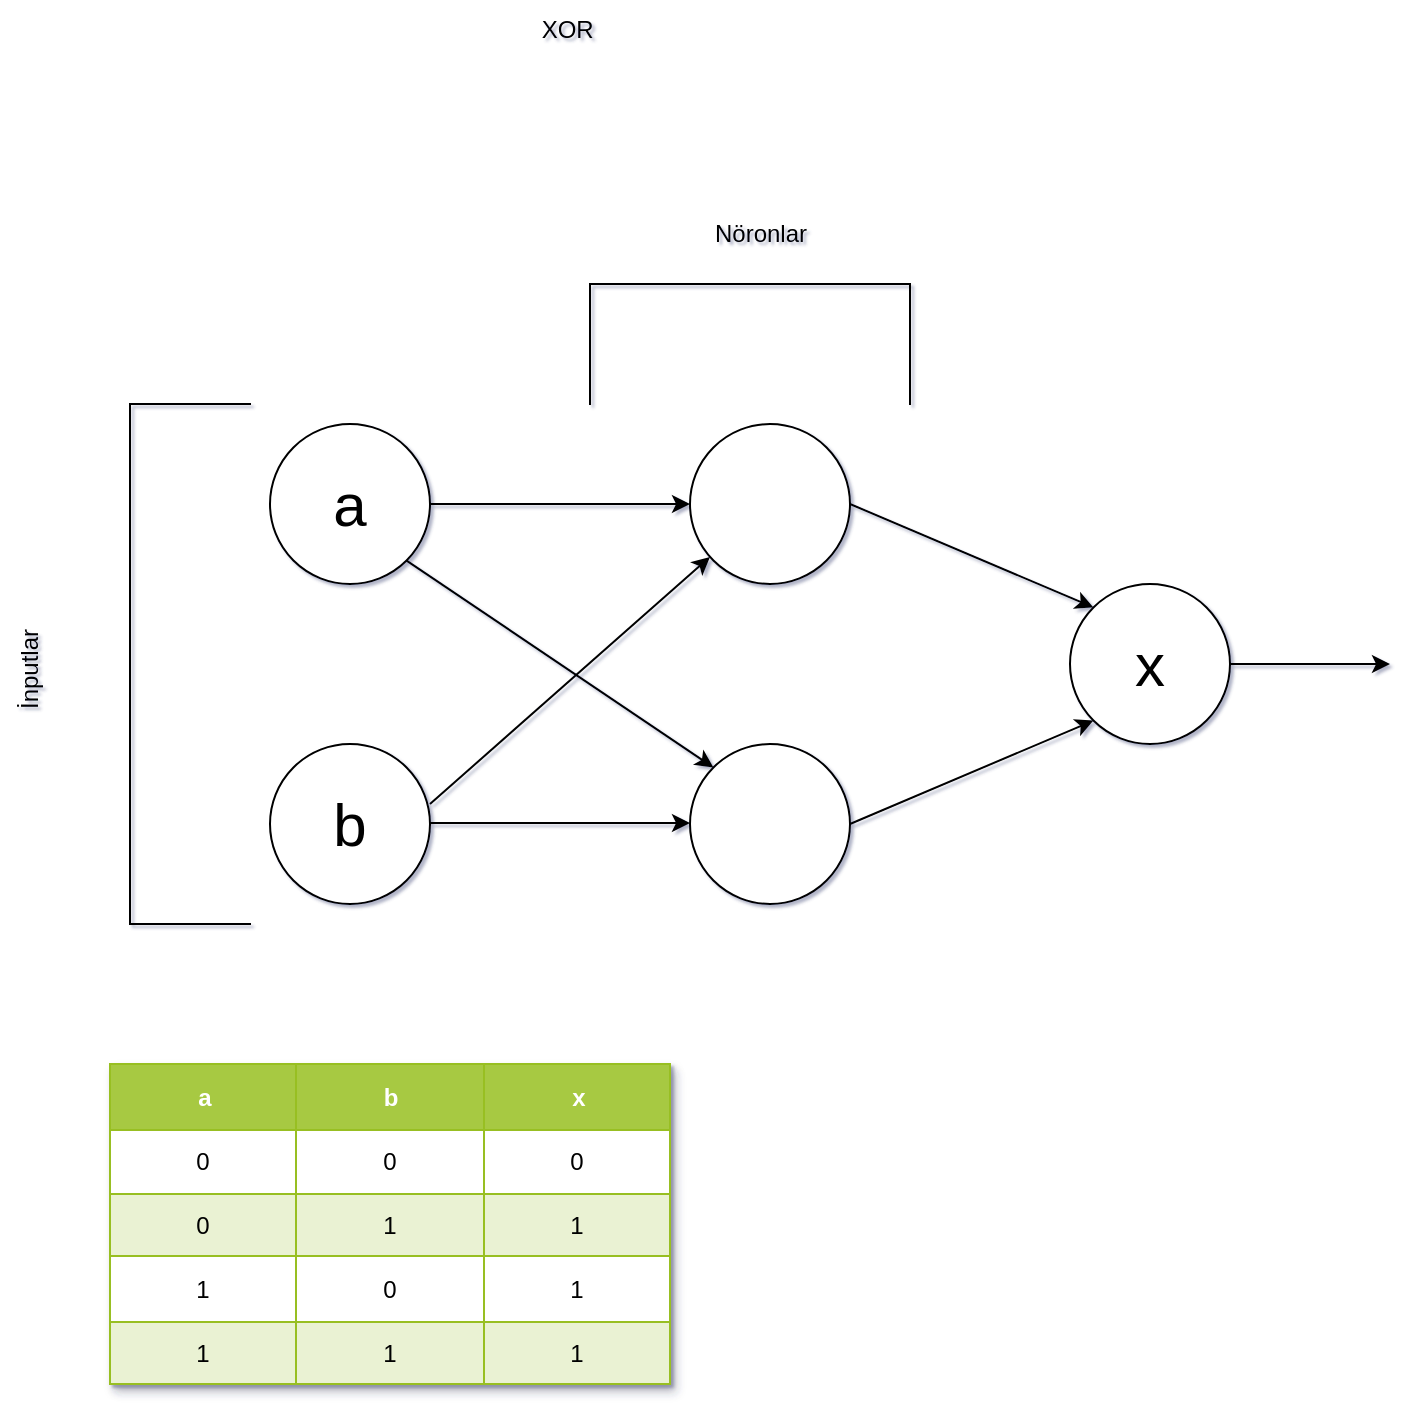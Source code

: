 <mxfile version="22.1.3" type="github">
  <diagram name="Sayfa -1" id="auFZUkZIWKDYyDoVKQ4M">
    <mxGraphModel dx="1434" dy="772" grid="1" gridSize="10" guides="1" tooltips="1" connect="1" arrows="1" fold="1" page="1" pageScale="1" pageWidth="827" pageHeight="1169" background="#ffffff" math="0" shadow="1">
      <root>
        <mxCell id="0" />
        <mxCell id="1" parent="0" />
        <mxCell id="tZFyVeMuzES1ihXkDjxQ-1" value="&lt;font style=&quot;font-size: 30px;&quot;&gt;a&lt;/font&gt;" style="ellipse;whiteSpace=wrap;html=1;aspect=fixed;" vertex="1" parent="1">
          <mxGeometry x="160" y="320" width="80" height="80" as="geometry" />
        </mxCell>
        <mxCell id="tZFyVeMuzES1ihXkDjxQ-2" value="&lt;font style=&quot;font-size: 30px;&quot;&gt;b&lt;/font&gt;" style="ellipse;whiteSpace=wrap;html=1;aspect=fixed;" vertex="1" parent="1">
          <mxGeometry x="160" y="480" width="80" height="80" as="geometry" />
        </mxCell>
        <mxCell id="tZFyVeMuzES1ihXkDjxQ-3" value="" style="ellipse;whiteSpace=wrap;html=1;aspect=fixed;" vertex="1" parent="1">
          <mxGeometry x="370" y="320" width="80" height="80" as="geometry" />
        </mxCell>
        <mxCell id="tZFyVeMuzES1ihXkDjxQ-4" value="" style="ellipse;whiteSpace=wrap;html=1;aspect=fixed;" vertex="1" parent="1">
          <mxGeometry x="370" y="480" width="80" height="80" as="geometry" />
        </mxCell>
        <mxCell id="tZFyVeMuzES1ihXkDjxQ-6" value="&lt;font style=&quot;font-size: 30px;&quot;&gt;x&lt;/font&gt;" style="ellipse;whiteSpace=wrap;html=1;aspect=fixed;" vertex="1" parent="1">
          <mxGeometry x="560" y="400" width="80" height="80" as="geometry" />
        </mxCell>
        <mxCell id="tZFyVeMuzES1ihXkDjxQ-7" value="" style="endArrow=classic;html=1;rounded=0;entryX=0;entryY=0.5;entryDx=0;entryDy=0;" edge="1" parent="1" target="tZFyVeMuzES1ihXkDjxQ-3">
          <mxGeometry width="50" height="50" relative="1" as="geometry">
            <mxPoint x="240" y="360" as="sourcePoint" />
            <mxPoint x="290" y="310" as="targetPoint" />
          </mxGeometry>
        </mxCell>
        <mxCell id="tZFyVeMuzES1ihXkDjxQ-8" value="" style="endArrow=classic;html=1;rounded=0;entryX=0;entryY=0.5;entryDx=0;entryDy=0;" edge="1" parent="1">
          <mxGeometry width="50" height="50" relative="1" as="geometry">
            <mxPoint x="240" y="519.5" as="sourcePoint" />
            <mxPoint x="370" y="519.5" as="targetPoint" />
          </mxGeometry>
        </mxCell>
        <mxCell id="tZFyVeMuzES1ihXkDjxQ-9" value="" style="endArrow=classic;html=1;rounded=0;entryX=0;entryY=0;entryDx=0;entryDy=0;" edge="1" parent="1" target="tZFyVeMuzES1ihXkDjxQ-6">
          <mxGeometry width="50" height="50" relative="1" as="geometry">
            <mxPoint x="450" y="360" as="sourcePoint" />
            <mxPoint x="500" y="310" as="targetPoint" />
          </mxGeometry>
        </mxCell>
        <mxCell id="tZFyVeMuzES1ihXkDjxQ-10" value="" style="endArrow=classic;html=1;rounded=0;entryX=0;entryY=1;entryDx=0;entryDy=0;" edge="1" parent="1" target="tZFyVeMuzES1ihXkDjxQ-6">
          <mxGeometry width="50" height="50" relative="1" as="geometry">
            <mxPoint x="450" y="520" as="sourcePoint" />
            <mxPoint x="500" y="470" as="targetPoint" />
          </mxGeometry>
        </mxCell>
        <mxCell id="tZFyVeMuzES1ihXkDjxQ-11" value="" style="endArrow=classic;html=1;rounded=0;" edge="1" parent="1" target="tZFyVeMuzES1ihXkDjxQ-3">
          <mxGeometry width="50" height="50" relative="1" as="geometry">
            <mxPoint x="240" y="510" as="sourcePoint" />
            <mxPoint x="290" y="460" as="targetPoint" />
          </mxGeometry>
        </mxCell>
        <mxCell id="tZFyVeMuzES1ihXkDjxQ-12" value="" style="endArrow=classic;html=1;rounded=0;entryX=0;entryY=0;entryDx=0;entryDy=0;exitX=1;exitY=1;exitDx=0;exitDy=0;" edge="1" parent="1" source="tZFyVeMuzES1ihXkDjxQ-1" target="tZFyVeMuzES1ihXkDjxQ-4">
          <mxGeometry width="50" height="50" relative="1" as="geometry">
            <mxPoint x="230" y="400" as="sourcePoint" />
            <mxPoint x="280" y="350" as="targetPoint" />
          </mxGeometry>
        </mxCell>
        <mxCell id="tZFyVeMuzES1ihXkDjxQ-13" value="" style="endArrow=classic;html=1;rounded=0;" edge="1" parent="1">
          <mxGeometry width="50" height="50" relative="1" as="geometry">
            <mxPoint x="640" y="440" as="sourcePoint" />
            <mxPoint x="720" y="440" as="targetPoint" />
          </mxGeometry>
        </mxCell>
        <mxCell id="tZFyVeMuzES1ihXkDjxQ-14" value="Assets" style="childLayout=tableLayout;recursiveResize=0;strokeColor=#98bf21;fillColor=#A7C942;shadow=1;" vertex="1" parent="1">
          <mxGeometry x="80" y="640" width="280" height="160" as="geometry" />
        </mxCell>
        <mxCell id="tZFyVeMuzES1ihXkDjxQ-15" style="shape=tableRow;horizontal=0;startSize=0;swimlaneHead=0;swimlaneBody=0;top=0;left=0;bottom=0;right=0;dropTarget=0;collapsible=0;recursiveResize=0;expand=0;fontStyle=0;strokeColor=inherit;fillColor=#ffffff;" vertex="1" parent="tZFyVeMuzES1ihXkDjxQ-14">
          <mxGeometry width="280" height="33" as="geometry" />
        </mxCell>
        <mxCell id="tZFyVeMuzES1ihXkDjxQ-16" value="a" style="connectable=0;recursiveResize=0;strokeColor=inherit;fillColor=#A7C942;align=center;fontStyle=1;fontColor=#FFFFFF;html=1;" vertex="1" parent="tZFyVeMuzES1ihXkDjxQ-15">
          <mxGeometry width="93" height="33" as="geometry">
            <mxRectangle width="93" height="33" as="alternateBounds" />
          </mxGeometry>
        </mxCell>
        <mxCell id="tZFyVeMuzES1ihXkDjxQ-17" value="b" style="connectable=0;recursiveResize=0;strokeColor=inherit;fillColor=#A7C942;align=center;fontStyle=1;fontColor=#FFFFFF;html=1;" vertex="1" parent="tZFyVeMuzES1ihXkDjxQ-15">
          <mxGeometry x="93" width="94" height="33" as="geometry">
            <mxRectangle width="94" height="33" as="alternateBounds" />
          </mxGeometry>
        </mxCell>
        <mxCell id="tZFyVeMuzES1ihXkDjxQ-18" value="x" style="connectable=0;recursiveResize=0;strokeColor=inherit;fillColor=#A7C942;align=center;fontStyle=1;fontColor=#FFFFFF;html=1;" vertex="1" parent="tZFyVeMuzES1ihXkDjxQ-15">
          <mxGeometry x="187" width="93" height="33" as="geometry">
            <mxRectangle width="93" height="33" as="alternateBounds" />
          </mxGeometry>
        </mxCell>
        <mxCell id="tZFyVeMuzES1ihXkDjxQ-19" value="" style="shape=tableRow;horizontal=0;startSize=0;swimlaneHead=0;swimlaneBody=0;top=0;left=0;bottom=0;right=0;dropTarget=0;collapsible=0;recursiveResize=0;expand=0;fontStyle=0;strokeColor=inherit;fillColor=#ffffff;" vertex="1" parent="tZFyVeMuzES1ihXkDjxQ-14">
          <mxGeometry y="33" width="280" height="32" as="geometry" />
        </mxCell>
        <mxCell id="tZFyVeMuzES1ihXkDjxQ-20" value="0" style="connectable=0;recursiveResize=0;strokeColor=inherit;fillColor=inherit;align=center;whiteSpace=wrap;html=1;" vertex="1" parent="tZFyVeMuzES1ihXkDjxQ-19">
          <mxGeometry width="93" height="32" as="geometry">
            <mxRectangle width="93" height="32" as="alternateBounds" />
          </mxGeometry>
        </mxCell>
        <mxCell id="tZFyVeMuzES1ihXkDjxQ-21" value="0" style="connectable=0;recursiveResize=0;strokeColor=inherit;fillColor=inherit;align=center;whiteSpace=wrap;html=1;" vertex="1" parent="tZFyVeMuzES1ihXkDjxQ-19">
          <mxGeometry x="93" width="94" height="32" as="geometry">
            <mxRectangle width="94" height="32" as="alternateBounds" />
          </mxGeometry>
        </mxCell>
        <mxCell id="tZFyVeMuzES1ihXkDjxQ-22" value="0" style="connectable=0;recursiveResize=0;strokeColor=inherit;fillColor=inherit;align=center;whiteSpace=wrap;html=1;" vertex="1" parent="tZFyVeMuzES1ihXkDjxQ-19">
          <mxGeometry x="187" width="93" height="32" as="geometry">
            <mxRectangle width="93" height="32" as="alternateBounds" />
          </mxGeometry>
        </mxCell>
        <mxCell id="tZFyVeMuzES1ihXkDjxQ-23" value="" style="shape=tableRow;horizontal=0;startSize=0;swimlaneHead=0;swimlaneBody=0;top=0;left=0;bottom=0;right=0;dropTarget=0;collapsible=0;recursiveResize=0;expand=0;fontStyle=1;strokeColor=inherit;fillColor=#EAF2D3;" vertex="1" parent="tZFyVeMuzES1ihXkDjxQ-14">
          <mxGeometry y="65" width="280" height="31" as="geometry" />
        </mxCell>
        <mxCell id="tZFyVeMuzES1ihXkDjxQ-24" value="0" style="connectable=0;recursiveResize=0;strokeColor=inherit;fillColor=inherit;whiteSpace=wrap;html=1;" vertex="1" parent="tZFyVeMuzES1ihXkDjxQ-23">
          <mxGeometry width="93" height="31" as="geometry">
            <mxRectangle width="93" height="31" as="alternateBounds" />
          </mxGeometry>
        </mxCell>
        <mxCell id="tZFyVeMuzES1ihXkDjxQ-25" value="1" style="connectable=0;recursiveResize=0;strokeColor=inherit;fillColor=inherit;whiteSpace=wrap;html=1;" vertex="1" parent="tZFyVeMuzES1ihXkDjxQ-23">
          <mxGeometry x="93" width="94" height="31" as="geometry">
            <mxRectangle width="94" height="31" as="alternateBounds" />
          </mxGeometry>
        </mxCell>
        <mxCell id="tZFyVeMuzES1ihXkDjxQ-26" value="1" style="connectable=0;recursiveResize=0;strokeColor=inherit;fillColor=inherit;whiteSpace=wrap;html=1;" vertex="1" parent="tZFyVeMuzES1ihXkDjxQ-23">
          <mxGeometry x="187" width="93" height="31" as="geometry">
            <mxRectangle width="93" height="31" as="alternateBounds" />
          </mxGeometry>
        </mxCell>
        <mxCell id="tZFyVeMuzES1ihXkDjxQ-27" value="" style="shape=tableRow;horizontal=0;startSize=0;swimlaneHead=0;swimlaneBody=0;top=0;left=0;bottom=0;right=0;dropTarget=0;collapsible=0;recursiveResize=0;expand=0;fontStyle=0;strokeColor=inherit;fillColor=#ffffff;" vertex="1" parent="tZFyVeMuzES1ihXkDjxQ-14">
          <mxGeometry y="96" width="280" height="33" as="geometry" />
        </mxCell>
        <mxCell id="tZFyVeMuzES1ihXkDjxQ-28" value="1" style="connectable=0;recursiveResize=0;strokeColor=inherit;fillColor=inherit;fontStyle=0;align=center;whiteSpace=wrap;html=1;" vertex="1" parent="tZFyVeMuzES1ihXkDjxQ-27">
          <mxGeometry width="93" height="33" as="geometry">
            <mxRectangle width="93" height="33" as="alternateBounds" />
          </mxGeometry>
        </mxCell>
        <mxCell id="tZFyVeMuzES1ihXkDjxQ-29" value="0" style="connectable=0;recursiveResize=0;strokeColor=inherit;fillColor=inherit;fontStyle=0;align=center;whiteSpace=wrap;html=1;" vertex="1" parent="tZFyVeMuzES1ihXkDjxQ-27">
          <mxGeometry x="93" width="94" height="33" as="geometry">
            <mxRectangle width="94" height="33" as="alternateBounds" />
          </mxGeometry>
        </mxCell>
        <mxCell id="tZFyVeMuzES1ihXkDjxQ-30" value="1" style="connectable=0;recursiveResize=0;strokeColor=inherit;fillColor=inherit;fontStyle=0;align=center;whiteSpace=wrap;html=1;" vertex="1" parent="tZFyVeMuzES1ihXkDjxQ-27">
          <mxGeometry x="187" width="93" height="33" as="geometry">
            <mxRectangle width="93" height="33" as="alternateBounds" />
          </mxGeometry>
        </mxCell>
        <mxCell id="tZFyVeMuzES1ihXkDjxQ-31" value="" style="shape=tableRow;horizontal=0;startSize=0;swimlaneHead=0;swimlaneBody=0;top=0;left=0;bottom=0;right=0;dropTarget=0;collapsible=0;recursiveResize=0;expand=0;fontStyle=1;strokeColor=inherit;fillColor=#EAF2D3;" vertex="1" parent="tZFyVeMuzES1ihXkDjxQ-14">
          <mxGeometry y="129" width="280" height="31" as="geometry" />
        </mxCell>
        <mxCell id="tZFyVeMuzES1ihXkDjxQ-32" value="1" style="connectable=0;recursiveResize=0;strokeColor=inherit;fillColor=inherit;whiteSpace=wrap;html=1;" vertex="1" parent="tZFyVeMuzES1ihXkDjxQ-31">
          <mxGeometry width="93" height="31" as="geometry">
            <mxRectangle width="93" height="31" as="alternateBounds" />
          </mxGeometry>
        </mxCell>
        <mxCell id="tZFyVeMuzES1ihXkDjxQ-33" value="1" style="connectable=0;recursiveResize=0;strokeColor=inherit;fillColor=inherit;whiteSpace=wrap;html=1;" vertex="1" parent="tZFyVeMuzES1ihXkDjxQ-31">
          <mxGeometry x="93" width="94" height="31" as="geometry">
            <mxRectangle width="94" height="31" as="alternateBounds" />
          </mxGeometry>
        </mxCell>
        <mxCell id="tZFyVeMuzES1ihXkDjxQ-34" value="1" style="connectable=0;recursiveResize=0;strokeColor=inherit;fillColor=inherit;whiteSpace=wrap;html=1;" vertex="1" parent="tZFyVeMuzES1ihXkDjxQ-31">
          <mxGeometry x="187" width="93" height="31" as="geometry">
            <mxRectangle width="93" height="31" as="alternateBounds" />
          </mxGeometry>
        </mxCell>
        <mxCell id="tZFyVeMuzES1ihXkDjxQ-35" value="XOR&amp;nbsp;" style="text;html=1;align=center;verticalAlign=middle;resizable=0;points=[];autosize=1;strokeColor=none;fillColor=none;" vertex="1" parent="1">
          <mxGeometry x="285" y="108" width="50" height="30" as="geometry" />
        </mxCell>
        <mxCell id="tZFyVeMuzES1ihXkDjxQ-36" value="" style="shape=partialRectangle;whiteSpace=wrap;html=1;bottom=1;right=1;left=1;top=0;fillColor=none;routingCenterX=-0.5;rotation=-180;" vertex="1" parent="1">
          <mxGeometry x="320" y="250" width="160" height="60" as="geometry" />
        </mxCell>
        <mxCell id="tZFyVeMuzES1ihXkDjxQ-37" value="Nöronlar" style="text;html=1;align=center;verticalAlign=middle;resizable=0;points=[];autosize=1;strokeColor=none;fillColor=none;" vertex="1" parent="1">
          <mxGeometry x="370" y="210" width="70" height="30" as="geometry" />
        </mxCell>
        <mxCell id="tZFyVeMuzES1ihXkDjxQ-38" value="" style="shape=partialRectangle;whiteSpace=wrap;html=1;bottom=1;right=1;left=1;top=0;fillColor=none;routingCenterX=-0.5;rotation=90;" vertex="1" parent="1">
          <mxGeometry x="-10" y="410" width="260" height="60" as="geometry" />
        </mxCell>
        <mxCell id="tZFyVeMuzES1ihXkDjxQ-39" value="İnputlar&lt;br&gt;" style="text;html=1;align=center;verticalAlign=middle;resizable=0;points=[];autosize=1;strokeColor=none;fillColor=none;rotation=-90;" vertex="1" parent="1">
          <mxGeometry x="10" y="428" width="60" height="30" as="geometry" />
        </mxCell>
      </root>
    </mxGraphModel>
  </diagram>
</mxfile>
